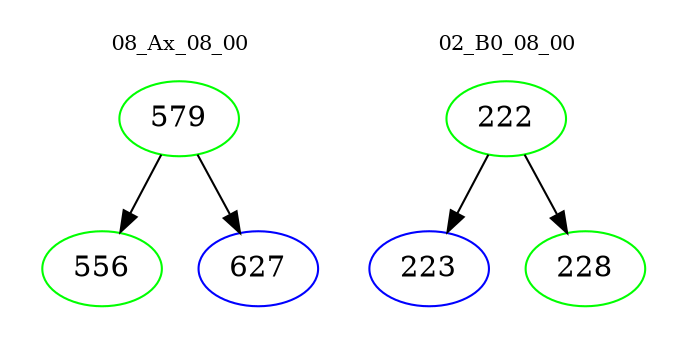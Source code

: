 digraph{
subgraph cluster_0 {
color = white
label = "08_Ax_08_00";
fontsize=10;
T0_579 [label="579", color="green"]
T0_579 -> T0_556 [color="black"]
T0_556 [label="556", color="green"]
T0_579 -> T0_627 [color="black"]
T0_627 [label="627", color="blue"]
}
subgraph cluster_1 {
color = white
label = "02_B0_08_00";
fontsize=10;
T1_222 [label="222", color="green"]
T1_222 -> T1_223 [color="black"]
T1_223 [label="223", color="blue"]
T1_222 -> T1_228 [color="black"]
T1_228 [label="228", color="green"]
}
}
